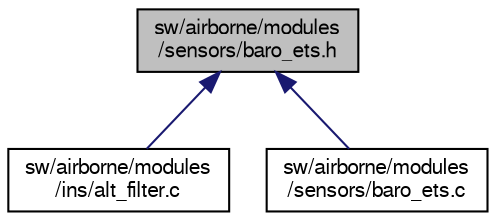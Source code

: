 digraph "sw/airborne/modules/sensors/baro_ets.h"
{
  edge [fontname="FreeSans",fontsize="10",labelfontname="FreeSans",labelfontsize="10"];
  node [fontname="FreeSans",fontsize="10",shape=record];
  Node1 [label="sw/airborne/modules\l/sensors/baro_ets.h",height=0.2,width=0.4,color="black", fillcolor="grey75", style="filled", fontcolor="black"];
  Node1 -> Node2 [dir="back",color="midnightblue",fontsize="10",style="solid",fontname="FreeSans"];
  Node2 [label="sw/airborne/modules\l/ins/alt_filter.c",height=0.2,width=0.4,color="black", fillcolor="white", style="filled",URL="$alt__filter_8c.html"];
  Node1 -> Node3 [dir="back",color="midnightblue",fontsize="10",style="solid",fontname="FreeSans"];
  Node3 [label="sw/airborne/modules\l/sensors/baro_ets.c",height=0.2,width=0.4,color="black", fillcolor="white", style="filled",URL="$baro__ets_8c.html",tooltip="Driver for the EagleTree Systems Altitude Sensor. "];
}

